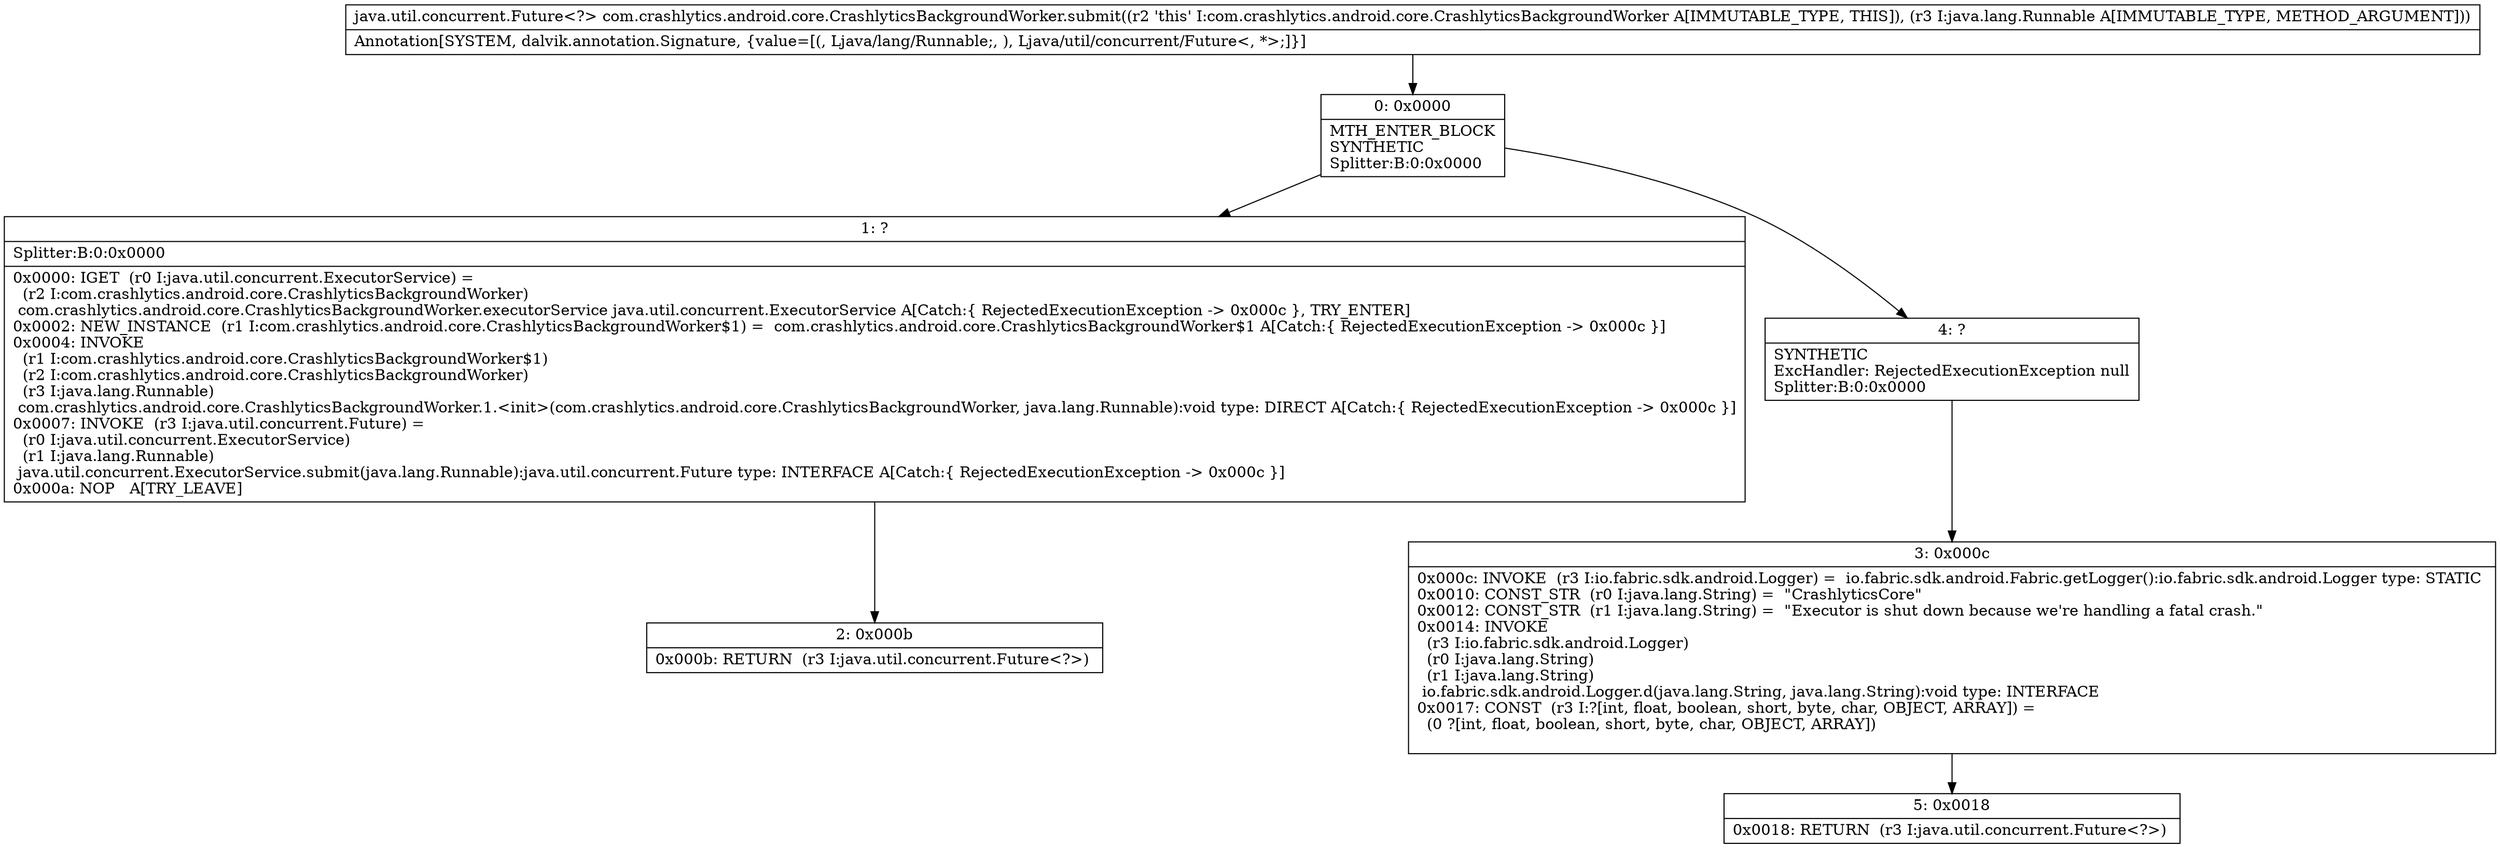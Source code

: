digraph "CFG forcom.crashlytics.android.core.CrashlyticsBackgroundWorker.submit(Ljava\/lang\/Runnable;)Ljava\/util\/concurrent\/Future;" {
Node_0 [shape=record,label="{0\:\ 0x0000|MTH_ENTER_BLOCK\lSYNTHETIC\lSplitter:B:0:0x0000\l}"];
Node_1 [shape=record,label="{1\:\ ?|Splitter:B:0:0x0000\l|0x0000: IGET  (r0 I:java.util.concurrent.ExecutorService) = \l  (r2 I:com.crashlytics.android.core.CrashlyticsBackgroundWorker)\l com.crashlytics.android.core.CrashlyticsBackgroundWorker.executorService java.util.concurrent.ExecutorService A[Catch:\{ RejectedExecutionException \-\> 0x000c \}, TRY_ENTER]\l0x0002: NEW_INSTANCE  (r1 I:com.crashlytics.android.core.CrashlyticsBackgroundWorker$1) =  com.crashlytics.android.core.CrashlyticsBackgroundWorker$1 A[Catch:\{ RejectedExecutionException \-\> 0x000c \}]\l0x0004: INVOKE  \l  (r1 I:com.crashlytics.android.core.CrashlyticsBackgroundWorker$1)\l  (r2 I:com.crashlytics.android.core.CrashlyticsBackgroundWorker)\l  (r3 I:java.lang.Runnable)\l com.crashlytics.android.core.CrashlyticsBackgroundWorker.1.\<init\>(com.crashlytics.android.core.CrashlyticsBackgroundWorker, java.lang.Runnable):void type: DIRECT A[Catch:\{ RejectedExecutionException \-\> 0x000c \}]\l0x0007: INVOKE  (r3 I:java.util.concurrent.Future) = \l  (r0 I:java.util.concurrent.ExecutorService)\l  (r1 I:java.lang.Runnable)\l java.util.concurrent.ExecutorService.submit(java.lang.Runnable):java.util.concurrent.Future type: INTERFACE A[Catch:\{ RejectedExecutionException \-\> 0x000c \}]\l0x000a: NOP   A[TRY_LEAVE]\l}"];
Node_2 [shape=record,label="{2\:\ 0x000b|0x000b: RETURN  (r3 I:java.util.concurrent.Future\<?\>) \l}"];
Node_3 [shape=record,label="{3\:\ 0x000c|0x000c: INVOKE  (r3 I:io.fabric.sdk.android.Logger) =  io.fabric.sdk.android.Fabric.getLogger():io.fabric.sdk.android.Logger type: STATIC \l0x0010: CONST_STR  (r0 I:java.lang.String) =  \"CrashlyticsCore\" \l0x0012: CONST_STR  (r1 I:java.lang.String) =  \"Executor is shut down because we're handling a fatal crash.\" \l0x0014: INVOKE  \l  (r3 I:io.fabric.sdk.android.Logger)\l  (r0 I:java.lang.String)\l  (r1 I:java.lang.String)\l io.fabric.sdk.android.Logger.d(java.lang.String, java.lang.String):void type: INTERFACE \l0x0017: CONST  (r3 I:?[int, float, boolean, short, byte, char, OBJECT, ARRAY]) = \l  (0 ?[int, float, boolean, short, byte, char, OBJECT, ARRAY])\l \l}"];
Node_4 [shape=record,label="{4\:\ ?|SYNTHETIC\lExcHandler: RejectedExecutionException null\lSplitter:B:0:0x0000\l}"];
Node_5 [shape=record,label="{5\:\ 0x0018|0x0018: RETURN  (r3 I:java.util.concurrent.Future\<?\>) \l}"];
MethodNode[shape=record,label="{java.util.concurrent.Future\<?\> com.crashlytics.android.core.CrashlyticsBackgroundWorker.submit((r2 'this' I:com.crashlytics.android.core.CrashlyticsBackgroundWorker A[IMMUTABLE_TYPE, THIS]), (r3 I:java.lang.Runnable A[IMMUTABLE_TYPE, METHOD_ARGUMENT]))  | Annotation[SYSTEM, dalvik.annotation.Signature, \{value=[(, Ljava\/lang\/Runnable;, ), Ljava\/util\/concurrent\/Future\<, *\>;]\}]\l}"];
MethodNode -> Node_0;
Node_0 -> Node_1;
Node_0 -> Node_4;
Node_1 -> Node_2;
Node_3 -> Node_5;
Node_4 -> Node_3;
}

